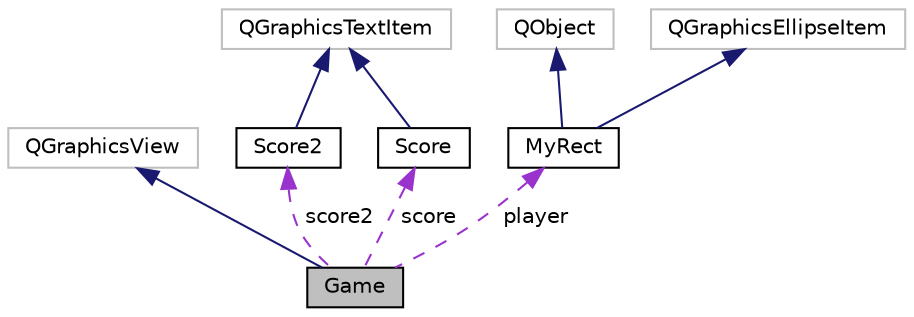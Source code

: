 digraph "Game"
{
  edge [fontname="Helvetica",fontsize="10",labelfontname="Helvetica",labelfontsize="10"];
  node [fontname="Helvetica",fontsize="10",shape=record];
  Node2 [label="Game",height=0.2,width=0.4,color="black", fillcolor="grey75", style="filled", fontcolor="black"];
  Node3 -> Node2 [dir="back",color="midnightblue",fontsize="10",style="solid"];
  Node3 [label="QGraphicsView",height=0.2,width=0.4,color="grey75", fillcolor="white", style="filled"];
  Node4 -> Node2 [dir="back",color="darkorchid3",fontsize="10",style="dashed",label=" score2" ];
  Node4 [label="Score2",height=0.2,width=0.4,color="black", fillcolor="white", style="filled",URL="$classScore2.html"];
  Node5 -> Node4 [dir="back",color="midnightblue",fontsize="10",style="solid"];
  Node5 [label="QGraphicsTextItem",height=0.2,width=0.4,color="grey75", fillcolor="white", style="filled"];
  Node6 -> Node2 [dir="back",color="darkorchid3",fontsize="10",style="dashed",label=" player" ];
  Node6 [label="MyRect",height=0.2,width=0.4,color="black", fillcolor="white", style="filled",URL="$classMyRect.html"];
  Node7 -> Node6 [dir="back",color="midnightblue",fontsize="10",style="solid"];
  Node7 [label="QObject",height=0.2,width=0.4,color="grey75", fillcolor="white", style="filled"];
  Node8 -> Node6 [dir="back",color="midnightblue",fontsize="10",style="solid"];
  Node8 [label="QGraphicsEllipseItem",height=0.2,width=0.4,color="grey75", fillcolor="white", style="filled"];
  Node9 -> Node2 [dir="back",color="darkorchid3",fontsize="10",style="dashed",label=" score" ];
  Node9 [label="Score",height=0.2,width=0.4,color="black", fillcolor="white", style="filled",URL="$classScore.html"];
  Node5 -> Node9 [dir="back",color="midnightblue",fontsize="10",style="solid"];
}
